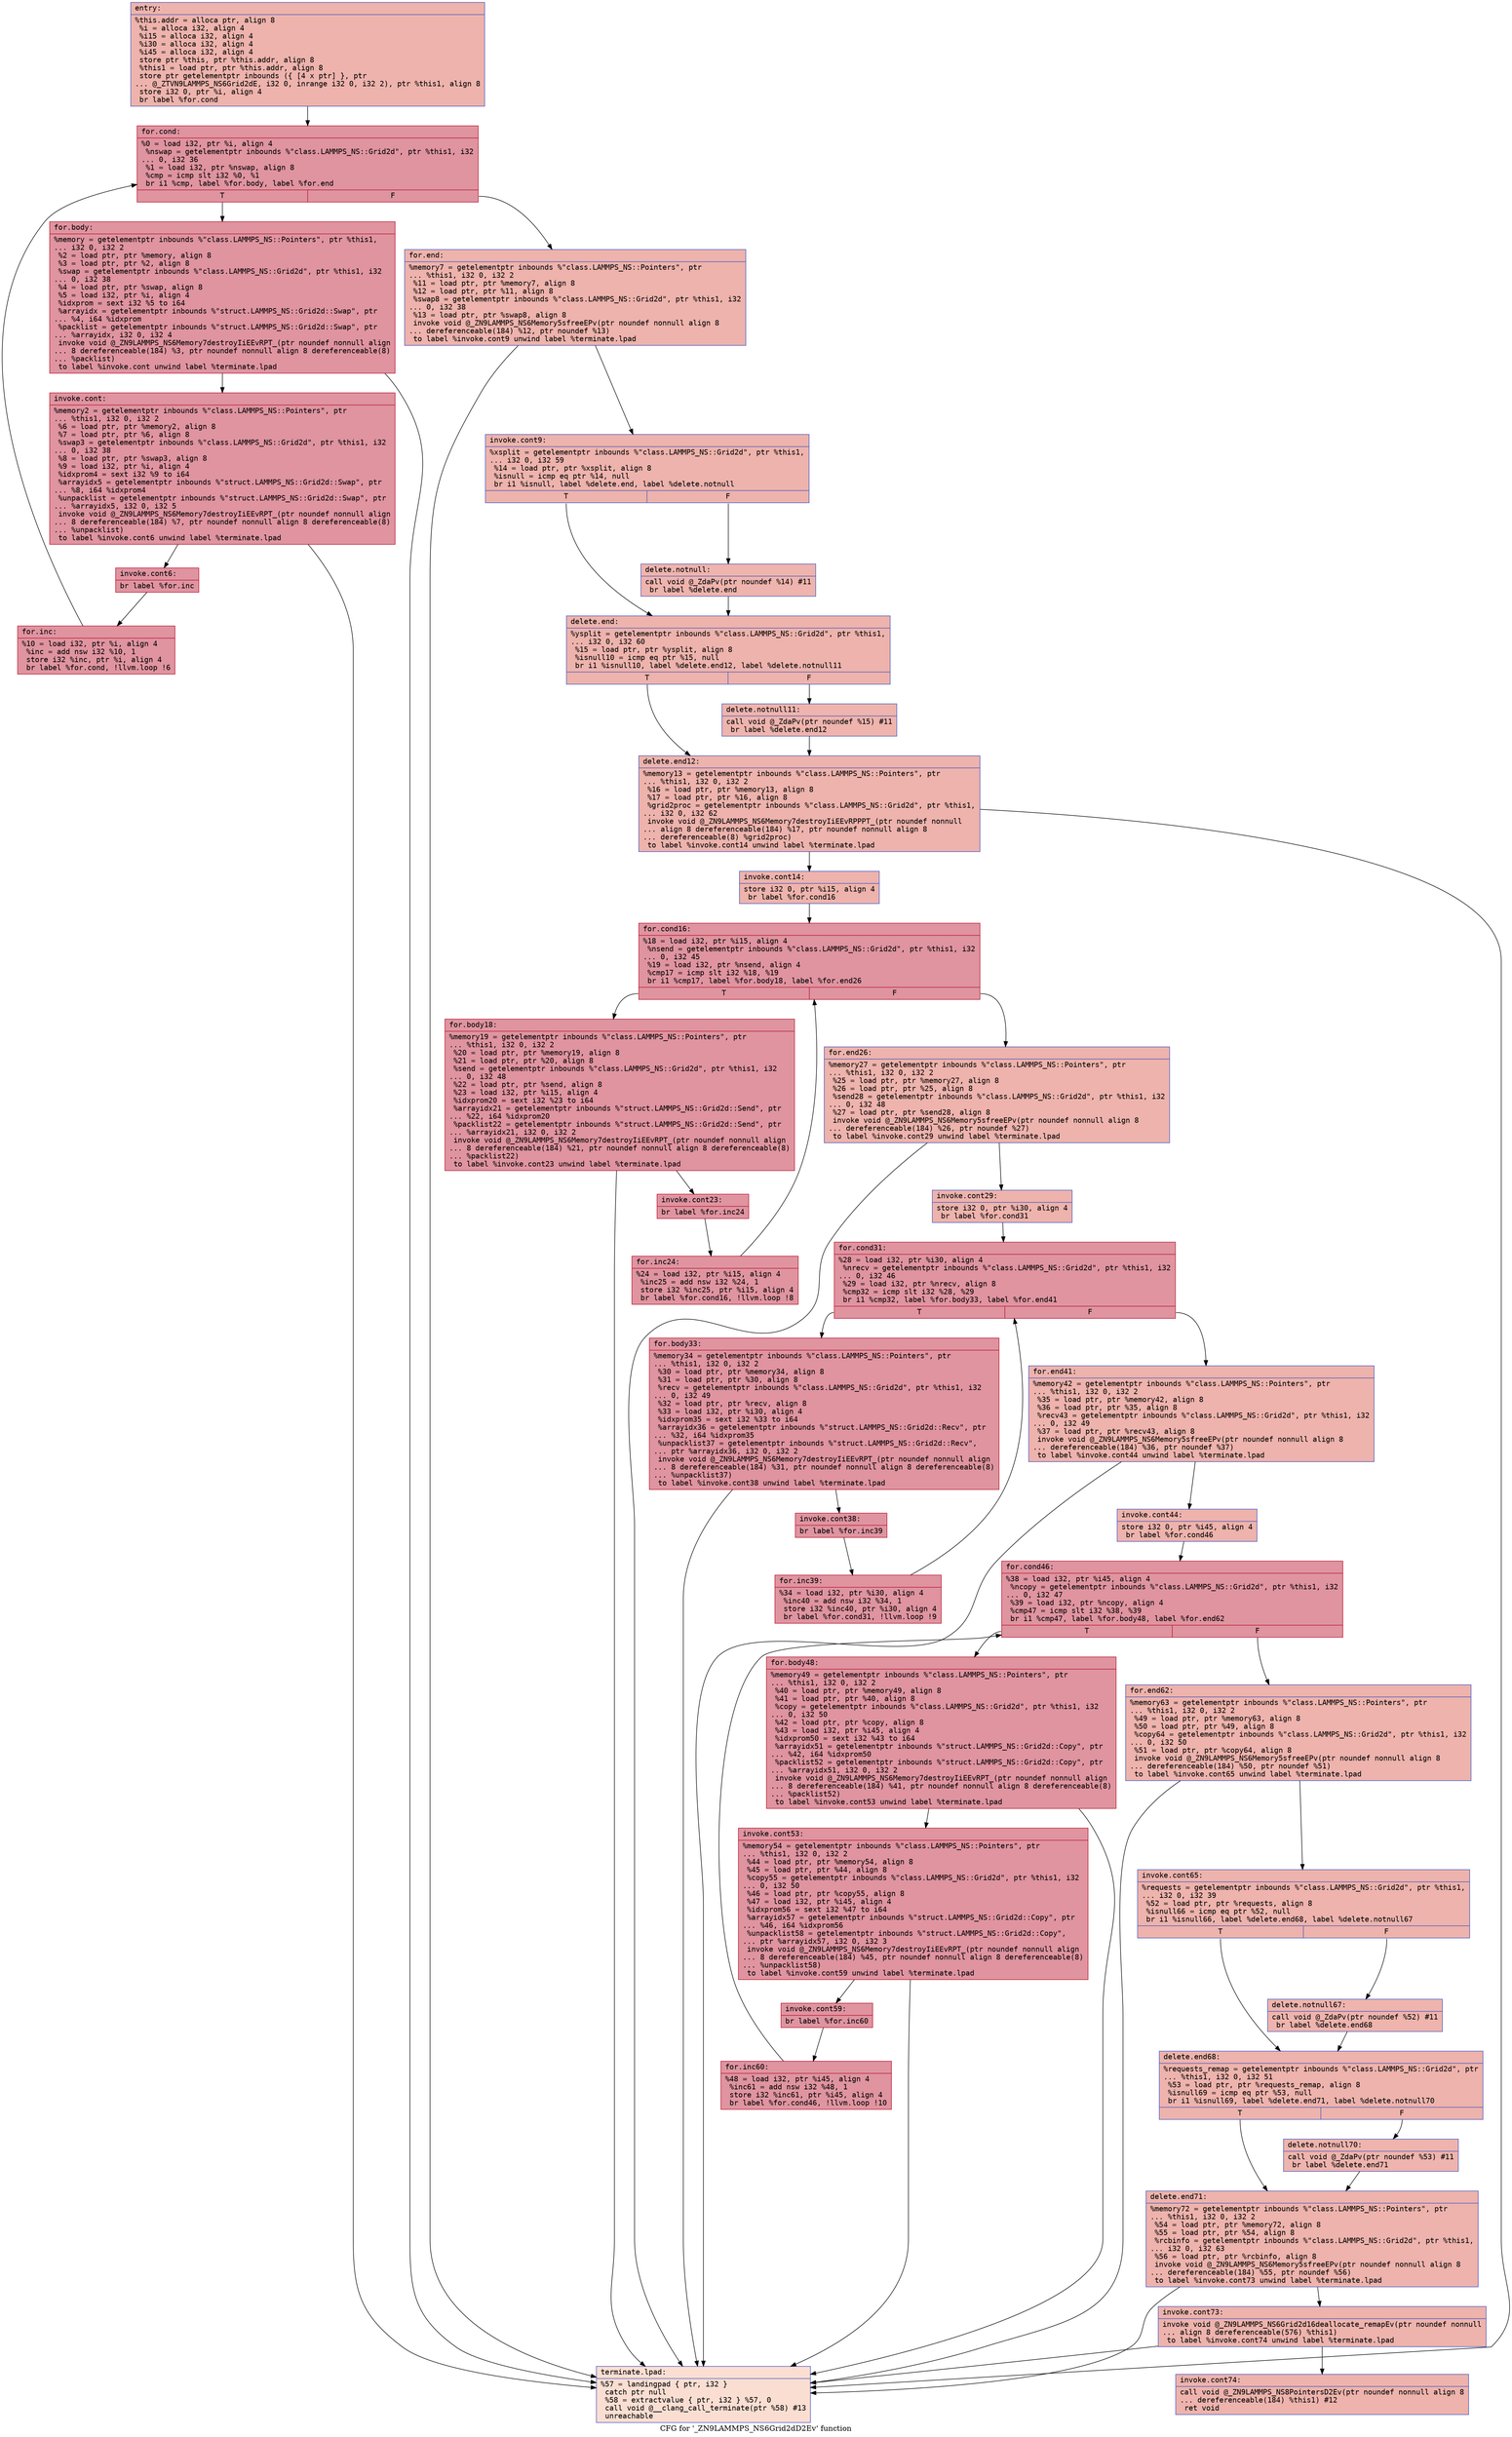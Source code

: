 digraph "CFG for '_ZN9LAMMPS_NS6Grid2dD2Ev' function" {
	label="CFG for '_ZN9LAMMPS_NS6Grid2dD2Ev' function";

	Node0x560f90d930a0 [shape=record,color="#3d50c3ff", style=filled, fillcolor="#d6524470" fontname="Courier",label="{entry:\l|  %this.addr = alloca ptr, align 8\l  %i = alloca i32, align 4\l  %i15 = alloca i32, align 4\l  %i30 = alloca i32, align 4\l  %i45 = alloca i32, align 4\l  store ptr %this, ptr %this.addr, align 8\l  %this1 = load ptr, ptr %this.addr, align 8\l  store ptr getelementptr inbounds (\{ [4 x ptr] \}, ptr\l... @_ZTVN9LAMMPS_NS6Grid2dE, i32 0, inrange i32 0, i32 2), ptr %this1, align 8\l  store i32 0, ptr %i, align 4\l  br label %for.cond\l}"];
	Node0x560f90d930a0 -> Node0x560f90d93600[tooltip="entry -> for.cond\nProbability 100.00%" ];
	Node0x560f90d93600 [shape=record,color="#b70d28ff", style=filled, fillcolor="#b70d2870" fontname="Courier",label="{for.cond:\l|  %0 = load i32, ptr %i, align 4\l  %nswap = getelementptr inbounds %\"class.LAMMPS_NS::Grid2d\", ptr %this1, i32\l... 0, i32 36\l  %1 = load i32, ptr %nswap, align 8\l  %cmp = icmp slt i32 %0, %1\l  br i1 %cmp, label %for.body, label %for.end\l|{<s0>T|<s1>F}}"];
	Node0x560f90d93600:s0 -> Node0x560f90d93950[tooltip="for.cond -> for.body\nProbability 96.88%" ];
	Node0x560f90d93600:s1 -> Node0x560f90d939a0[tooltip="for.cond -> for.end\nProbability 3.12%" ];
	Node0x560f90d93950 [shape=record,color="#b70d28ff", style=filled, fillcolor="#b70d2870" fontname="Courier",label="{for.body:\l|  %memory = getelementptr inbounds %\"class.LAMMPS_NS::Pointers\", ptr %this1,\l... i32 0, i32 2\l  %2 = load ptr, ptr %memory, align 8\l  %3 = load ptr, ptr %2, align 8\l  %swap = getelementptr inbounds %\"class.LAMMPS_NS::Grid2d\", ptr %this1, i32\l... 0, i32 38\l  %4 = load ptr, ptr %swap, align 8\l  %5 = load i32, ptr %i, align 4\l  %idxprom = sext i32 %5 to i64\l  %arrayidx = getelementptr inbounds %\"struct.LAMMPS_NS::Grid2d::Swap\", ptr\l... %4, i64 %idxprom\l  %packlist = getelementptr inbounds %\"struct.LAMMPS_NS::Grid2d::Swap\", ptr\l... %arrayidx, i32 0, i32 4\l  invoke void @_ZN9LAMMPS_NS6Memory7destroyIiEEvRPT_(ptr noundef nonnull align\l... 8 dereferenceable(184) %3, ptr noundef nonnull align 8 dereferenceable(8)\l... %packlist)\l          to label %invoke.cont unwind label %terminate.lpad\l}"];
	Node0x560f90d93950 -> Node0x560f90d941d0[tooltip="for.body -> invoke.cont\nProbability 100.00%" ];
	Node0x560f90d93950 -> Node0x560f90d942b0[tooltip="for.body -> terminate.lpad\nProbability 0.00%" ];
	Node0x560f90d941d0 [shape=record,color="#b70d28ff", style=filled, fillcolor="#b70d2870" fontname="Courier",label="{invoke.cont:\l|  %memory2 = getelementptr inbounds %\"class.LAMMPS_NS::Pointers\", ptr\l... %this1, i32 0, i32 2\l  %6 = load ptr, ptr %memory2, align 8\l  %7 = load ptr, ptr %6, align 8\l  %swap3 = getelementptr inbounds %\"class.LAMMPS_NS::Grid2d\", ptr %this1, i32\l... 0, i32 38\l  %8 = load ptr, ptr %swap3, align 8\l  %9 = load i32, ptr %i, align 4\l  %idxprom4 = sext i32 %9 to i64\l  %arrayidx5 = getelementptr inbounds %\"struct.LAMMPS_NS::Grid2d::Swap\", ptr\l... %8, i64 %idxprom4\l  %unpacklist = getelementptr inbounds %\"struct.LAMMPS_NS::Grid2d::Swap\", ptr\l... %arrayidx5, i32 0, i32 5\l  invoke void @_ZN9LAMMPS_NS6Memory7destroyIiEEvRPT_(ptr noundef nonnull align\l... 8 dereferenceable(184) %7, ptr noundef nonnull align 8 dereferenceable(8)\l... %unpacklist)\l          to label %invoke.cont6 unwind label %terminate.lpad\l}"];
	Node0x560f90d941d0 -> Node0x560f90d93a40[tooltip="invoke.cont -> invoke.cont6\nProbability 100.00%" ];
	Node0x560f90d941d0 -> Node0x560f90d942b0[tooltip="invoke.cont -> terminate.lpad\nProbability 0.00%" ];
	Node0x560f90d93a40 [shape=record,color="#b70d28ff", style=filled, fillcolor="#b70d2870" fontname="Courier",label="{invoke.cont6:\l|  br label %for.inc\l}"];
	Node0x560f90d93a40 -> Node0x560f90d95000[tooltip="invoke.cont6 -> for.inc\nProbability 100.00%" ];
	Node0x560f90d95000 [shape=record,color="#b70d28ff", style=filled, fillcolor="#b70d2870" fontname="Courier",label="{for.inc:\l|  %10 = load i32, ptr %i, align 4\l  %inc = add nsw i32 %10, 1\l  store i32 %inc, ptr %i, align 4\l  br label %for.cond, !llvm.loop !6\l}"];
	Node0x560f90d95000 -> Node0x560f90d93600[tooltip="for.inc -> for.cond\nProbability 100.00%" ];
	Node0x560f90d939a0 [shape=record,color="#3d50c3ff", style=filled, fillcolor="#d6524470" fontname="Courier",label="{for.end:\l|  %memory7 = getelementptr inbounds %\"class.LAMMPS_NS::Pointers\", ptr\l... %this1, i32 0, i32 2\l  %11 = load ptr, ptr %memory7, align 8\l  %12 = load ptr, ptr %11, align 8\l  %swap8 = getelementptr inbounds %\"class.LAMMPS_NS::Grid2d\", ptr %this1, i32\l... 0, i32 38\l  %13 = load ptr, ptr %swap8, align 8\l  invoke void @_ZN9LAMMPS_NS6Memory5sfreeEPv(ptr noundef nonnull align 8\l... dereferenceable(184) %12, ptr noundef %13)\l          to label %invoke.cont9 unwind label %terminate.lpad\l}"];
	Node0x560f90d939a0 -> Node0x560f90d96160[tooltip="for.end -> invoke.cont9\nProbability 100.00%" ];
	Node0x560f90d939a0 -> Node0x560f90d942b0[tooltip="for.end -> terminate.lpad\nProbability 0.00%" ];
	Node0x560f90d96160 [shape=record,color="#3d50c3ff", style=filled, fillcolor="#d6524470" fontname="Courier",label="{invoke.cont9:\l|  %xsplit = getelementptr inbounds %\"class.LAMMPS_NS::Grid2d\", ptr %this1,\l... i32 0, i32 59\l  %14 = load ptr, ptr %xsplit, align 8\l  %isnull = icmp eq ptr %14, null\l  br i1 %isnull, label %delete.end, label %delete.notnull\l|{<s0>T|<s1>F}}"];
	Node0x560f90d96160:s0 -> Node0x560f90d965c0[tooltip="invoke.cont9 -> delete.end\nProbability 37.50%" ];
	Node0x560f90d96160:s1 -> Node0x560f90d96610[tooltip="invoke.cont9 -> delete.notnull\nProbability 62.50%" ];
	Node0x560f90d96610 [shape=record,color="#3d50c3ff", style=filled, fillcolor="#d8564670" fontname="Courier",label="{delete.notnull:\l|  call void @_ZdaPv(ptr noundef %14) #11\l  br label %delete.end\l}"];
	Node0x560f90d96610 -> Node0x560f90d965c0[tooltip="delete.notnull -> delete.end\nProbability 100.00%" ];
	Node0x560f90d965c0 [shape=record,color="#3d50c3ff", style=filled, fillcolor="#d6524470" fontname="Courier",label="{delete.end:\l|  %ysplit = getelementptr inbounds %\"class.LAMMPS_NS::Grid2d\", ptr %this1,\l... i32 0, i32 60\l  %15 = load ptr, ptr %ysplit, align 8\l  %isnull10 = icmp eq ptr %15, null\l  br i1 %isnull10, label %delete.end12, label %delete.notnull11\l|{<s0>T|<s1>F}}"];
	Node0x560f90d965c0:s0 -> Node0x560f90d96bc0[tooltip="delete.end -> delete.end12\nProbability 37.50%" ];
	Node0x560f90d965c0:s1 -> Node0x560f90d96c70[tooltip="delete.end -> delete.notnull11\nProbability 62.50%" ];
	Node0x560f90d96c70 [shape=record,color="#3d50c3ff", style=filled, fillcolor="#d8564670" fontname="Courier",label="{delete.notnull11:\l|  call void @_ZdaPv(ptr noundef %15) #11\l  br label %delete.end12\l}"];
	Node0x560f90d96c70 -> Node0x560f90d96bc0[tooltip="delete.notnull11 -> delete.end12\nProbability 100.00%" ];
	Node0x560f90d96bc0 [shape=record,color="#3d50c3ff", style=filled, fillcolor="#d6524470" fontname="Courier",label="{delete.end12:\l|  %memory13 = getelementptr inbounds %\"class.LAMMPS_NS::Pointers\", ptr\l... %this1, i32 0, i32 2\l  %16 = load ptr, ptr %memory13, align 8\l  %17 = load ptr, ptr %16, align 8\l  %grid2proc = getelementptr inbounds %\"class.LAMMPS_NS::Grid2d\", ptr %this1,\l... i32 0, i32 62\l  invoke void @_ZN9LAMMPS_NS6Memory7destroyIiEEvRPPPT_(ptr noundef nonnull\l... align 8 dereferenceable(184) %17, ptr noundef nonnull align 8\l... dereferenceable(8) %grid2proc)\l          to label %invoke.cont14 unwind label %terminate.lpad\l}"];
	Node0x560f90d96bc0 -> Node0x560f90d97280[tooltip="delete.end12 -> invoke.cont14\nProbability 100.00%" ];
	Node0x560f90d96bc0 -> Node0x560f90d942b0[tooltip="delete.end12 -> terminate.lpad\nProbability 0.00%" ];
	Node0x560f90d97280 [shape=record,color="#3d50c3ff", style=filled, fillcolor="#d6524470" fontname="Courier",label="{invoke.cont14:\l|  store i32 0, ptr %i15, align 4\l  br label %for.cond16\l}"];
	Node0x560f90d97280 -> Node0x560f90d975c0[tooltip="invoke.cont14 -> for.cond16\nProbability 100.00%" ];
	Node0x560f90d975c0 [shape=record,color="#b70d28ff", style=filled, fillcolor="#b70d2870" fontname="Courier",label="{for.cond16:\l|  %18 = load i32, ptr %i15, align 4\l  %nsend = getelementptr inbounds %\"class.LAMMPS_NS::Grid2d\", ptr %this1, i32\l... 0, i32 45\l  %19 = load i32, ptr %nsend, align 4\l  %cmp17 = icmp slt i32 %18, %19\l  br i1 %cmp17, label %for.body18, label %for.end26\l|{<s0>T|<s1>F}}"];
	Node0x560f90d975c0:s0 -> Node0x560f90d978d0[tooltip="for.cond16 -> for.body18\nProbability 96.88%" ];
	Node0x560f90d975c0:s1 -> Node0x560f90d97950[tooltip="for.cond16 -> for.end26\nProbability 3.12%" ];
	Node0x560f90d978d0 [shape=record,color="#b70d28ff", style=filled, fillcolor="#b70d2870" fontname="Courier",label="{for.body18:\l|  %memory19 = getelementptr inbounds %\"class.LAMMPS_NS::Pointers\", ptr\l... %this1, i32 0, i32 2\l  %20 = load ptr, ptr %memory19, align 8\l  %21 = load ptr, ptr %20, align 8\l  %send = getelementptr inbounds %\"class.LAMMPS_NS::Grid2d\", ptr %this1, i32\l... 0, i32 48\l  %22 = load ptr, ptr %send, align 8\l  %23 = load i32, ptr %i15, align 4\l  %idxprom20 = sext i32 %23 to i64\l  %arrayidx21 = getelementptr inbounds %\"struct.LAMMPS_NS::Grid2d::Send\", ptr\l... %22, i64 %idxprom20\l  %packlist22 = getelementptr inbounds %\"struct.LAMMPS_NS::Grid2d::Send\", ptr\l... %arrayidx21, i32 0, i32 2\l  invoke void @_ZN9LAMMPS_NS6Memory7destroyIiEEvRPT_(ptr noundef nonnull align\l... 8 dereferenceable(184) %21, ptr noundef nonnull align 8 dereferenceable(8)\l... %packlist22)\l          to label %invoke.cont23 unwind label %terminate.lpad\l}"];
	Node0x560f90d978d0 -> Node0x560f90d98760[tooltip="for.body18 -> invoke.cont23\nProbability 100.00%" ];
	Node0x560f90d978d0 -> Node0x560f90d942b0[tooltip="for.body18 -> terminate.lpad\nProbability 0.00%" ];
	Node0x560f90d98760 [shape=record,color="#b70d28ff", style=filled, fillcolor="#b70d2870" fontname="Courier",label="{invoke.cont23:\l|  br label %for.inc24\l}"];
	Node0x560f90d98760 -> Node0x560f90d989a0[tooltip="invoke.cont23 -> for.inc24\nProbability 100.00%" ];
	Node0x560f90d989a0 [shape=record,color="#b70d28ff", style=filled, fillcolor="#b70d2870" fontname="Courier",label="{for.inc24:\l|  %24 = load i32, ptr %i15, align 4\l  %inc25 = add nsw i32 %24, 1\l  store i32 %inc25, ptr %i15, align 4\l  br label %for.cond16, !llvm.loop !8\l}"];
	Node0x560f90d989a0 -> Node0x560f90d975c0[tooltip="for.inc24 -> for.cond16\nProbability 100.00%" ];
	Node0x560f90d97950 [shape=record,color="#3d50c3ff", style=filled, fillcolor="#d6524470" fontname="Courier",label="{for.end26:\l|  %memory27 = getelementptr inbounds %\"class.LAMMPS_NS::Pointers\", ptr\l... %this1, i32 0, i32 2\l  %25 = load ptr, ptr %memory27, align 8\l  %26 = load ptr, ptr %25, align 8\l  %send28 = getelementptr inbounds %\"class.LAMMPS_NS::Grid2d\", ptr %this1, i32\l... 0, i32 48\l  %27 = load ptr, ptr %send28, align 8\l  invoke void @_ZN9LAMMPS_NS6Memory5sfreeEPv(ptr noundef nonnull align 8\l... dereferenceable(184) %26, ptr noundef %27)\l          to label %invoke.cont29 unwind label %terminate.lpad\l}"];
	Node0x560f90d97950 -> Node0x560f90d99100[tooltip="for.end26 -> invoke.cont29\nProbability 100.00%" ];
	Node0x560f90d97950 -> Node0x560f90d942b0[tooltip="for.end26 -> terminate.lpad\nProbability 0.00%" ];
	Node0x560f90d99100 [shape=record,color="#3d50c3ff", style=filled, fillcolor="#d6524470" fontname="Courier",label="{invoke.cont29:\l|  store i32 0, ptr %i30, align 4\l  br label %for.cond31\l}"];
	Node0x560f90d99100 -> Node0x560f90d993e0[tooltip="invoke.cont29 -> for.cond31\nProbability 100.00%" ];
	Node0x560f90d993e0 [shape=record,color="#b70d28ff", style=filled, fillcolor="#b70d2870" fontname="Courier",label="{for.cond31:\l|  %28 = load i32, ptr %i30, align 4\l  %nrecv = getelementptr inbounds %\"class.LAMMPS_NS::Grid2d\", ptr %this1, i32\l... 0, i32 46\l  %29 = load i32, ptr %nrecv, align 8\l  %cmp32 = icmp slt i32 %28, %29\l  br i1 %cmp32, label %for.body33, label %for.end41\l|{<s0>T|<s1>F}}"];
	Node0x560f90d993e0:s0 -> Node0x560f90d996f0[tooltip="for.cond31 -> for.body33\nProbability 96.88%" ];
	Node0x560f90d993e0:s1 -> Node0x560f90d99740[tooltip="for.cond31 -> for.end41\nProbability 3.12%" ];
	Node0x560f90d996f0 [shape=record,color="#b70d28ff", style=filled, fillcolor="#b70d2870" fontname="Courier",label="{for.body33:\l|  %memory34 = getelementptr inbounds %\"class.LAMMPS_NS::Pointers\", ptr\l... %this1, i32 0, i32 2\l  %30 = load ptr, ptr %memory34, align 8\l  %31 = load ptr, ptr %30, align 8\l  %recv = getelementptr inbounds %\"class.LAMMPS_NS::Grid2d\", ptr %this1, i32\l... 0, i32 49\l  %32 = load ptr, ptr %recv, align 8\l  %33 = load i32, ptr %i30, align 4\l  %idxprom35 = sext i32 %33 to i64\l  %arrayidx36 = getelementptr inbounds %\"struct.LAMMPS_NS::Grid2d::Recv\", ptr\l... %32, i64 %idxprom35\l  %unpacklist37 = getelementptr inbounds %\"struct.LAMMPS_NS::Grid2d::Recv\",\l... ptr %arrayidx36, i32 0, i32 2\l  invoke void @_ZN9LAMMPS_NS6Memory7destroyIiEEvRPT_(ptr noundef nonnull align\l... 8 dereferenceable(184) %31, ptr noundef nonnull align 8 dereferenceable(8)\l... %unpacklist37)\l          to label %invoke.cont38 unwind label %terminate.lpad\l}"];
	Node0x560f90d996f0 -> Node0x560f90d99ed0[tooltip="for.body33 -> invoke.cont38\nProbability 100.00%" ];
	Node0x560f90d996f0 -> Node0x560f90d942b0[tooltip="for.body33 -> terminate.lpad\nProbability 0.00%" ];
	Node0x560f90d99ed0 [shape=record,color="#b70d28ff", style=filled, fillcolor="#b70d2870" fontname="Courier",label="{invoke.cont38:\l|  br label %for.inc39\l}"];
	Node0x560f90d99ed0 -> Node0x560f90d9a110[tooltip="invoke.cont38 -> for.inc39\nProbability 100.00%" ];
	Node0x560f90d9a110 [shape=record,color="#b70d28ff", style=filled, fillcolor="#b70d2870" fontname="Courier",label="{for.inc39:\l|  %34 = load i32, ptr %i30, align 4\l  %inc40 = add nsw i32 %34, 1\l  store i32 %inc40, ptr %i30, align 4\l  br label %for.cond31, !llvm.loop !9\l}"];
	Node0x560f90d9a110 -> Node0x560f90d993e0[tooltip="for.inc39 -> for.cond31\nProbability 100.00%" ];
	Node0x560f90d99740 [shape=record,color="#3d50c3ff", style=filled, fillcolor="#d6524470" fontname="Courier",label="{for.end41:\l|  %memory42 = getelementptr inbounds %\"class.LAMMPS_NS::Pointers\", ptr\l... %this1, i32 0, i32 2\l  %35 = load ptr, ptr %memory42, align 8\l  %36 = load ptr, ptr %35, align 8\l  %recv43 = getelementptr inbounds %\"class.LAMMPS_NS::Grid2d\", ptr %this1, i32\l... 0, i32 49\l  %37 = load ptr, ptr %recv43, align 8\l  invoke void @_ZN9LAMMPS_NS6Memory5sfreeEPv(ptr noundef nonnull align 8\l... dereferenceable(184) %36, ptr noundef %37)\l          to label %invoke.cont44 unwind label %terminate.lpad\l}"];
	Node0x560f90d99740 -> Node0x560f90d9a870[tooltip="for.end41 -> invoke.cont44\nProbability 100.00%" ];
	Node0x560f90d99740 -> Node0x560f90d942b0[tooltip="for.end41 -> terminate.lpad\nProbability 0.00%" ];
	Node0x560f90d9a870 [shape=record,color="#3d50c3ff", style=filled, fillcolor="#d6524470" fontname="Courier",label="{invoke.cont44:\l|  store i32 0, ptr %i45, align 4\l  br label %for.cond46\l}"];
	Node0x560f90d9a870 -> Node0x560f90d9ab50[tooltip="invoke.cont44 -> for.cond46\nProbability 100.00%" ];
	Node0x560f90d9ab50 [shape=record,color="#b70d28ff", style=filled, fillcolor="#b70d2870" fontname="Courier",label="{for.cond46:\l|  %38 = load i32, ptr %i45, align 4\l  %ncopy = getelementptr inbounds %\"class.LAMMPS_NS::Grid2d\", ptr %this1, i32\l... 0, i32 47\l  %39 = load i32, ptr %ncopy, align 4\l  %cmp47 = icmp slt i32 %38, %39\l  br i1 %cmp47, label %for.body48, label %for.end62\l|{<s0>T|<s1>F}}"];
	Node0x560f90d9ab50:s0 -> Node0x560f90d9ae60[tooltip="for.cond46 -> for.body48\nProbability 96.88%" ];
	Node0x560f90d9ab50:s1 -> Node0x560f90d9aeb0[tooltip="for.cond46 -> for.end62\nProbability 3.12%" ];
	Node0x560f90d9ae60 [shape=record,color="#b70d28ff", style=filled, fillcolor="#b70d2870" fontname="Courier",label="{for.body48:\l|  %memory49 = getelementptr inbounds %\"class.LAMMPS_NS::Pointers\", ptr\l... %this1, i32 0, i32 2\l  %40 = load ptr, ptr %memory49, align 8\l  %41 = load ptr, ptr %40, align 8\l  %copy = getelementptr inbounds %\"class.LAMMPS_NS::Grid2d\", ptr %this1, i32\l... 0, i32 50\l  %42 = load ptr, ptr %copy, align 8\l  %43 = load i32, ptr %i45, align 4\l  %idxprom50 = sext i32 %43 to i64\l  %arrayidx51 = getelementptr inbounds %\"struct.LAMMPS_NS::Grid2d::Copy\", ptr\l... %42, i64 %idxprom50\l  %packlist52 = getelementptr inbounds %\"struct.LAMMPS_NS::Grid2d::Copy\", ptr\l... %arrayidx51, i32 0, i32 2\l  invoke void @_ZN9LAMMPS_NS6Memory7destroyIiEEvRPT_(ptr noundef nonnull align\l... 8 dereferenceable(184) %41, ptr noundef nonnull align 8 dereferenceable(8)\l... %packlist52)\l          to label %invoke.cont53 unwind label %terminate.lpad\l}"];
	Node0x560f90d9ae60 -> Node0x560f90d9b640[tooltip="for.body48 -> invoke.cont53\nProbability 100.00%" ];
	Node0x560f90d9ae60 -> Node0x560f90d942b0[tooltip="for.body48 -> terminate.lpad\nProbability 0.00%" ];
	Node0x560f90d9b640 [shape=record,color="#b70d28ff", style=filled, fillcolor="#b70d2870" fontname="Courier",label="{invoke.cont53:\l|  %memory54 = getelementptr inbounds %\"class.LAMMPS_NS::Pointers\", ptr\l... %this1, i32 0, i32 2\l  %44 = load ptr, ptr %memory54, align 8\l  %45 = load ptr, ptr %44, align 8\l  %copy55 = getelementptr inbounds %\"class.LAMMPS_NS::Grid2d\", ptr %this1, i32\l... 0, i32 50\l  %46 = load ptr, ptr %copy55, align 8\l  %47 = load i32, ptr %i45, align 4\l  %idxprom56 = sext i32 %47 to i64\l  %arrayidx57 = getelementptr inbounds %\"struct.LAMMPS_NS::Grid2d::Copy\", ptr\l... %46, i64 %idxprom56\l  %unpacklist58 = getelementptr inbounds %\"struct.LAMMPS_NS::Grid2d::Copy\",\l... ptr %arrayidx57, i32 0, i32 3\l  invoke void @_ZN9LAMMPS_NS6Memory7destroyIiEEvRPT_(ptr noundef nonnull align\l... 8 dereferenceable(184) %45, ptr noundef nonnull align 8 dereferenceable(8)\l... %unpacklist58)\l          to label %invoke.cont59 unwind label %terminate.lpad\l}"];
	Node0x560f90d9b640 -> Node0x560f90d869f0[tooltip="invoke.cont53 -> invoke.cont59\nProbability 100.00%" ];
	Node0x560f90d9b640 -> Node0x560f90d942b0[tooltip="invoke.cont53 -> terminate.lpad\nProbability 0.00%" ];
	Node0x560f90d869f0 [shape=record,color="#b70d28ff", style=filled, fillcolor="#b70d2870" fontname="Courier",label="{invoke.cont59:\l|  br label %for.inc60\l}"];
	Node0x560f90d869f0 -> Node0x560f90d86c10[tooltip="invoke.cont59 -> for.inc60\nProbability 100.00%" ];
	Node0x560f90d86c10 [shape=record,color="#b70d28ff", style=filled, fillcolor="#b70d2870" fontname="Courier",label="{for.inc60:\l|  %48 = load i32, ptr %i45, align 4\l  %inc61 = add nsw i32 %48, 1\l  store i32 %inc61, ptr %i45, align 4\l  br label %for.cond46, !llvm.loop !10\l}"];
	Node0x560f90d86c10 -> Node0x560f90d9ab50[tooltip="for.inc60 -> for.cond46\nProbability 100.00%" ];
	Node0x560f90d9aeb0 [shape=record,color="#3d50c3ff", style=filled, fillcolor="#d6524470" fontname="Courier",label="{for.end62:\l|  %memory63 = getelementptr inbounds %\"class.LAMMPS_NS::Pointers\", ptr\l... %this1, i32 0, i32 2\l  %49 = load ptr, ptr %memory63, align 8\l  %50 = load ptr, ptr %49, align 8\l  %copy64 = getelementptr inbounds %\"class.LAMMPS_NS::Grid2d\", ptr %this1, i32\l... 0, i32 50\l  %51 = load ptr, ptr %copy64, align 8\l  invoke void @_ZN9LAMMPS_NS6Memory5sfreeEPv(ptr noundef nonnull align 8\l... dereferenceable(184) %50, ptr noundef %51)\l          to label %invoke.cont65 unwind label %terminate.lpad\l}"];
	Node0x560f90d9aeb0 -> Node0x560f90d87370[tooltip="for.end62 -> invoke.cont65\nProbability 100.00%" ];
	Node0x560f90d9aeb0 -> Node0x560f90d942b0[tooltip="for.end62 -> terminate.lpad\nProbability 0.00%" ];
	Node0x560f90d87370 [shape=record,color="#3d50c3ff", style=filled, fillcolor="#d6524470" fontname="Courier",label="{invoke.cont65:\l|  %requests = getelementptr inbounds %\"class.LAMMPS_NS::Grid2d\", ptr %this1,\l... i32 0, i32 39\l  %52 = load ptr, ptr %requests, align 8\l  %isnull66 = icmp eq ptr %52, null\l  br i1 %isnull66, label %delete.end68, label %delete.notnull67\l|{<s0>T|<s1>F}}"];
	Node0x560f90d87370:s0 -> Node0x560f90d97ec0[tooltip="invoke.cont65 -> delete.end68\nProbability 37.50%" ];
	Node0x560f90d87370:s1 -> Node0x560f90d97f70[tooltip="invoke.cont65 -> delete.notnull67\nProbability 62.50%" ];
	Node0x560f90d97f70 [shape=record,color="#3d50c3ff", style=filled, fillcolor="#d8564670" fontname="Courier",label="{delete.notnull67:\l|  call void @_ZdaPv(ptr noundef %52) #11\l  br label %delete.end68\l}"];
	Node0x560f90d97f70 -> Node0x560f90d97ec0[tooltip="delete.notnull67 -> delete.end68\nProbability 100.00%" ];
	Node0x560f90d97ec0 [shape=record,color="#3d50c3ff", style=filled, fillcolor="#d6524470" fontname="Courier",label="{delete.end68:\l|  %requests_remap = getelementptr inbounds %\"class.LAMMPS_NS::Grid2d\", ptr\l... %this1, i32 0, i32 51\l  %53 = load ptr, ptr %requests_remap, align 8\l  %isnull69 = icmp eq ptr %53, null\l  br i1 %isnull69, label %delete.end71, label %delete.notnull70\l|{<s0>T|<s1>F}}"];
	Node0x560f90d97ec0:s0 -> Node0x560f90d88320[tooltip="delete.end68 -> delete.end71\nProbability 37.50%" ];
	Node0x560f90d97ec0:s1 -> Node0x560f90d883d0[tooltip="delete.end68 -> delete.notnull70\nProbability 62.50%" ];
	Node0x560f90d883d0 [shape=record,color="#3d50c3ff", style=filled, fillcolor="#d8564670" fontname="Courier",label="{delete.notnull70:\l|  call void @_ZdaPv(ptr noundef %53) #11\l  br label %delete.end71\l}"];
	Node0x560f90d883d0 -> Node0x560f90d88320[tooltip="delete.notnull70 -> delete.end71\nProbability 100.00%" ];
	Node0x560f90d88320 [shape=record,color="#3d50c3ff", style=filled, fillcolor="#d6524470" fontname="Courier",label="{delete.end71:\l|  %memory72 = getelementptr inbounds %\"class.LAMMPS_NS::Pointers\", ptr\l... %this1, i32 0, i32 2\l  %54 = load ptr, ptr %memory72, align 8\l  %55 = load ptr, ptr %54, align 8\l  %rcbinfo = getelementptr inbounds %\"class.LAMMPS_NS::Grid2d\", ptr %this1,\l... i32 0, i32 63\l  %56 = load ptr, ptr %rcbinfo, align 8\l  invoke void @_ZN9LAMMPS_NS6Memory5sfreeEPv(ptr noundef nonnull align 8\l... dereferenceable(184) %55, ptr noundef %56)\l          to label %invoke.cont73 unwind label %terminate.lpad\l}"];
	Node0x560f90d88320 -> Node0x560f90d98370[tooltip="delete.end71 -> invoke.cont73\nProbability 100.00%" ];
	Node0x560f90d88320 -> Node0x560f90d942b0[tooltip="delete.end71 -> terminate.lpad\nProbability 0.00%" ];
	Node0x560f90d98370 [shape=record,color="#3d50c3ff", style=filled, fillcolor="#d6524470" fontname="Courier",label="{invoke.cont73:\l|  invoke void @_ZN9LAMMPS_NS6Grid2d16deallocate_remapEv(ptr noundef nonnull\l... align 8 dereferenceable(576) %this1)\l          to label %invoke.cont74 unwind label %terminate.lpad\l}"];
	Node0x560f90d98370 -> Node0x560f90da0860[tooltip="invoke.cont73 -> invoke.cont74\nProbability 100.00%" ];
	Node0x560f90d98370 -> Node0x560f90d942b0[tooltip="invoke.cont73 -> terminate.lpad\nProbability 0.00%" ];
	Node0x560f90da0860 [shape=record,color="#3d50c3ff", style=filled, fillcolor="#d6524470" fontname="Courier",label="{invoke.cont74:\l|  call void @_ZN9LAMMPS_NS8PointersD2Ev(ptr noundef nonnull align 8\l... dereferenceable(184) %this1) #12\l  ret void\l}"];
	Node0x560f90d942b0 [shape=record,color="#3d50c3ff", style=filled, fillcolor="#f7b59970" fontname="Courier",label="{terminate.lpad:\l|  %57 = landingpad \{ ptr, i32 \}\l          catch ptr null\l  %58 = extractvalue \{ ptr, i32 \} %57, 0\l  call void @__clang_call_terminate(ptr %58) #13\l  unreachable\l}"];
}
